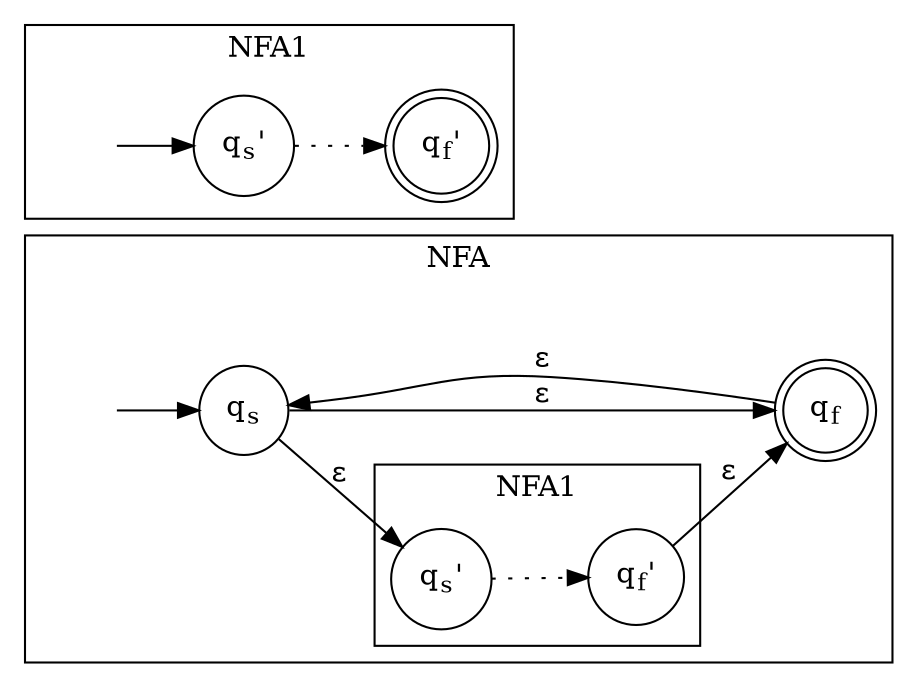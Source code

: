 digraph finite_state_machine {
    node [label="", shape=circle];
    
    superstart[style="invis"];
    
    subgraph cluster_NFA1b {
        ss1b[style="invis"];
        start1b[label=<q<sub>s</sub>'>];
        finish1b[label=<q<sub>f</sub>'>,shape="doublecircle"];
        start1b -> finish1b[style="dotted"];
        ss1b -> start1b;

        label = "NFA1";
    }


    subgraph cluster_NFA {
        start[label=<q<sub>s</sub>>];

        subgraph cluster_NFA1 {
            start1[label=<q<sub>s</sub>'>];
            finish1[label=<q<sub>f</sub>'>];
            start1 -> finish1[style="dotted"];

            label = "NFA1";
        }

        finish[label=<q<sub>f</sub>>shape="doublecircle"];
 
        superstart -> start; 
        
        edge [label="ε"];
       
        start -> start1;
        start -> finish;
        finish -> start;
        finish1 -> finish;
        
        label = "NFA";
    }

    rankdir="LR";
}

